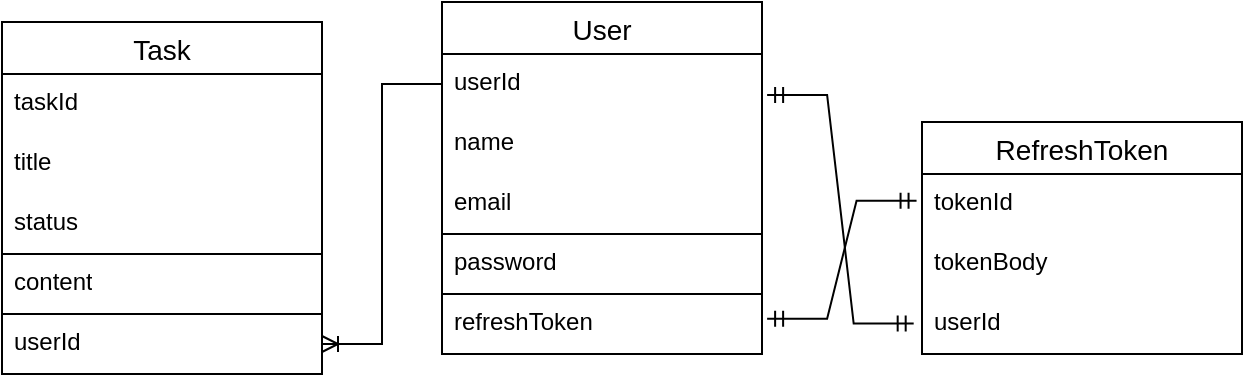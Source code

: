 <mxfile version="24.3.1" type="device">
  <diagram name="Страница — 1" id="KIvKeU64tK2ndb9iEQZ6">
    <mxGraphModel dx="951" dy="541" grid="1" gridSize="10" guides="1" tooltips="1" connect="1" arrows="1" fold="1" page="1" pageScale="1" pageWidth="827" pageHeight="1169" math="0" shadow="0">
      <root>
        <mxCell id="0" />
        <mxCell id="1" parent="0" />
        <mxCell id="ZE5Q8cNiFLXoDyybBPEV-1" value="User" style="swimlane;fontStyle=0;childLayout=stackLayout;horizontal=1;startSize=26;horizontalStack=0;resizeParent=1;resizeParentMax=0;resizeLast=0;collapsible=1;marginBottom=0;align=center;fontSize=14;" vertex="1" parent="1">
          <mxGeometry x="330" y="350" width="160" height="116" as="geometry" />
        </mxCell>
        <mxCell id="ZE5Q8cNiFLXoDyybBPEV-2" value="userId" style="text;strokeColor=none;fillColor=none;spacingLeft=4;spacingRight=4;overflow=hidden;rotatable=0;points=[[0,0.5],[1,0.5]];portConstraint=eastwest;fontSize=12;whiteSpace=wrap;html=1;" vertex="1" parent="ZE5Q8cNiFLXoDyybBPEV-1">
          <mxGeometry y="26" width="160" height="30" as="geometry" />
        </mxCell>
        <mxCell id="ZE5Q8cNiFLXoDyybBPEV-3" value="name" style="text;strokeColor=none;fillColor=none;spacingLeft=4;spacingRight=4;overflow=hidden;rotatable=0;points=[[0,0.5],[1,0.5]];portConstraint=eastwest;fontSize=12;whiteSpace=wrap;html=1;" vertex="1" parent="ZE5Q8cNiFLXoDyybBPEV-1">
          <mxGeometry y="56" width="160" height="30" as="geometry" />
        </mxCell>
        <mxCell id="ZE5Q8cNiFLXoDyybBPEV-4" value="email" style="text;strokeColor=none;fillColor=none;spacingLeft=4;spacingRight=4;overflow=hidden;rotatable=0;points=[[0,0.5],[1,0.5]];portConstraint=eastwest;fontSize=12;whiteSpace=wrap;html=1;" vertex="1" parent="ZE5Q8cNiFLXoDyybBPEV-1">
          <mxGeometry y="86" width="160" height="30" as="geometry" />
        </mxCell>
        <mxCell id="ZE5Q8cNiFLXoDyybBPEV-5" value="password" style="text;strokeColor=default;fillColor=none;spacingLeft=4;spacingRight=4;overflow=hidden;rotatable=0;points=[[0,0.5],[1,0.5]];portConstraint=eastwest;fontSize=12;whiteSpace=wrap;html=1;" vertex="1" parent="1">
          <mxGeometry x="330" y="466" width="160" height="30" as="geometry" />
        </mxCell>
        <mxCell id="ZE5Q8cNiFLXoDyybBPEV-6" value="refreshToken" style="text;strokeColor=default;fillColor=none;spacingLeft=4;spacingRight=4;overflow=hidden;rotatable=0;points=[[0,0.5],[1,0.5]];portConstraint=eastwest;fontSize=12;whiteSpace=wrap;html=1;" vertex="1" parent="1">
          <mxGeometry x="330" y="496" width="160" height="30" as="geometry" />
        </mxCell>
        <mxCell id="ZE5Q8cNiFLXoDyybBPEV-7" value="RefreshToken" style="swimlane;fontStyle=0;childLayout=stackLayout;horizontal=1;startSize=26;horizontalStack=0;resizeParent=1;resizeParentMax=0;resizeLast=0;collapsible=1;marginBottom=0;align=center;fontSize=14;" vertex="1" parent="1">
          <mxGeometry x="570" y="410" width="160" height="116" as="geometry" />
        </mxCell>
        <mxCell id="ZE5Q8cNiFLXoDyybBPEV-8" value="tokenId" style="text;strokeColor=none;fillColor=none;spacingLeft=4;spacingRight=4;overflow=hidden;rotatable=0;points=[[0,0.5],[1,0.5]];portConstraint=eastwest;fontSize=12;whiteSpace=wrap;html=1;" vertex="1" parent="ZE5Q8cNiFLXoDyybBPEV-7">
          <mxGeometry y="26" width="160" height="30" as="geometry" />
        </mxCell>
        <mxCell id="ZE5Q8cNiFLXoDyybBPEV-9" value="tokenBody" style="text;strokeColor=none;fillColor=none;spacingLeft=4;spacingRight=4;overflow=hidden;rotatable=0;points=[[0,0.5],[1,0.5]];portConstraint=eastwest;fontSize=12;whiteSpace=wrap;html=1;" vertex="1" parent="ZE5Q8cNiFLXoDyybBPEV-7">
          <mxGeometry y="56" width="160" height="30" as="geometry" />
        </mxCell>
        <mxCell id="ZE5Q8cNiFLXoDyybBPEV-10" value="userId" style="text;strokeColor=none;fillColor=none;spacingLeft=4;spacingRight=4;overflow=hidden;rotatable=0;points=[[0,0.5],[1,0.5]];portConstraint=eastwest;fontSize=12;whiteSpace=wrap;html=1;" vertex="1" parent="ZE5Q8cNiFLXoDyybBPEV-7">
          <mxGeometry y="86" width="160" height="30" as="geometry" />
        </mxCell>
        <mxCell id="ZE5Q8cNiFLXoDyybBPEV-11" value="" style="edgeStyle=entityRelationEdgeStyle;fontSize=12;html=1;endArrow=ERmandOne;startArrow=ERmandOne;rounded=0;exitX=1.016;exitY=0.683;exitDx=0;exitDy=0;exitPerimeter=0;entryX=-0.026;entryY=0.492;entryDx=0;entryDy=0;entryPerimeter=0;" edge="1" parent="1" source="ZE5Q8cNiFLXoDyybBPEV-2" target="ZE5Q8cNiFLXoDyybBPEV-10">
          <mxGeometry width="100" height="100" relative="1" as="geometry">
            <mxPoint x="470" y="480" as="sourcePoint" />
            <mxPoint x="570" y="380" as="targetPoint" />
          </mxGeometry>
        </mxCell>
        <mxCell id="ZE5Q8cNiFLXoDyybBPEV-12" value="" style="edgeStyle=entityRelationEdgeStyle;fontSize=12;html=1;endArrow=ERmandOne;startArrow=ERmandOne;rounded=0;exitX=1.016;exitY=0.413;exitDx=0;exitDy=0;exitPerimeter=0;entryX=-0.017;entryY=0.444;entryDx=0;entryDy=0;entryPerimeter=0;" edge="1" parent="1" source="ZE5Q8cNiFLXoDyybBPEV-6" target="ZE5Q8cNiFLXoDyybBPEV-8">
          <mxGeometry width="100" height="100" relative="1" as="geometry">
            <mxPoint x="470" y="480" as="sourcePoint" />
            <mxPoint x="570" y="380" as="targetPoint" />
          </mxGeometry>
        </mxCell>
        <mxCell id="ZE5Q8cNiFLXoDyybBPEV-13" value="Task" style="swimlane;fontStyle=0;childLayout=stackLayout;horizontal=1;startSize=26;horizontalStack=0;resizeParent=1;resizeParentMax=0;resizeLast=0;collapsible=1;marginBottom=0;align=center;fontSize=14;" vertex="1" parent="1">
          <mxGeometry x="110" y="360" width="160" height="116" as="geometry" />
        </mxCell>
        <mxCell id="ZE5Q8cNiFLXoDyybBPEV-14" value="taskId" style="text;strokeColor=none;fillColor=none;spacingLeft=4;spacingRight=4;overflow=hidden;rotatable=0;points=[[0,0.5],[1,0.5]];portConstraint=eastwest;fontSize=12;whiteSpace=wrap;html=1;" vertex="1" parent="ZE5Q8cNiFLXoDyybBPEV-13">
          <mxGeometry y="26" width="160" height="30" as="geometry" />
        </mxCell>
        <mxCell id="ZE5Q8cNiFLXoDyybBPEV-15" value="title" style="text;strokeColor=none;fillColor=none;spacingLeft=4;spacingRight=4;overflow=hidden;rotatable=0;points=[[0,0.5],[1,0.5]];portConstraint=eastwest;fontSize=12;whiteSpace=wrap;html=1;" vertex="1" parent="ZE5Q8cNiFLXoDyybBPEV-13">
          <mxGeometry y="56" width="160" height="30" as="geometry" />
        </mxCell>
        <mxCell id="ZE5Q8cNiFLXoDyybBPEV-16" value="status&lt;span style=&quot;color: rgba(0, 0, 0, 0); font-family: monospace; font-size: 0px; text-wrap: nowrap;&quot;&gt;%3CmxGraphModel%3E%3Croot%3E%3CmxCell%20id%3D%220%22%2F%3E%3CmxCell%20id%3D%221%22%20parent%3D%220%22%2F%3E%3CmxCell%20id%3D%222%22%20value%3D%22email%22%20style%3D%22text%3BstrokeColor%3Dnone%3BfillColor%3Dnone%3BspacingLeft%3D4%3BspacingRight%3D4%3Boverflow%3Dhidden%3Brotatable%3D0%3Bpoints%3D%5B%5B0%2C0.5%5D%2C%5B1%2C0.5%5D%5D%3BportConstraint%3Deastwest%3BfontSize%3D12%3BwhiteSpace%3Dwrap%3Bhtml%3D1%3B%22%20vertex%3D%221%22%20parent%3D%221%22%3E%3CmxGeometry%20x%3D%22330%22%20y%3D%22436%22%20width%3D%22160%22%20height%3D%2230%22%20as%3D%22geometry%22%2F%3E%3C%2FmxCell%3E%3C%2Froot%3E%3C%2FmxGraphModel%3E&lt;/span&gt;" style="text;strokeColor=none;fillColor=none;spacingLeft=4;spacingRight=4;overflow=hidden;rotatable=0;points=[[0,0.5],[1,0.5]];portConstraint=eastwest;fontSize=12;whiteSpace=wrap;html=1;" vertex="1" parent="ZE5Q8cNiFLXoDyybBPEV-13">
          <mxGeometry y="86" width="160" height="30" as="geometry" />
        </mxCell>
        <mxCell id="ZE5Q8cNiFLXoDyybBPEV-17" value="content" style="text;strokeColor=default;fillColor=none;spacingLeft=4;spacingRight=4;overflow=hidden;rotatable=0;points=[[0,0.5],[1,0.5]];portConstraint=eastwest;fontSize=12;whiteSpace=wrap;html=1;" vertex="1" parent="1">
          <mxGeometry x="110" y="476" width="160" height="30" as="geometry" />
        </mxCell>
        <mxCell id="ZE5Q8cNiFLXoDyybBPEV-18" value="userId" style="text;strokeColor=default;fillColor=none;spacingLeft=4;spacingRight=4;overflow=hidden;rotatable=0;points=[[0,0.5],[1,0.5]];portConstraint=eastwest;fontSize=12;whiteSpace=wrap;html=1;" vertex="1" parent="1">
          <mxGeometry x="110" y="506" width="160" height="30" as="geometry" />
        </mxCell>
        <mxCell id="ZE5Q8cNiFLXoDyybBPEV-19" value="" style="edgeStyle=entityRelationEdgeStyle;fontSize=12;html=1;endArrow=ERoneToMany;rounded=0;exitX=0;exitY=0.5;exitDx=0;exitDy=0;entryX=1;entryY=0.5;entryDx=0;entryDy=0;" edge="1" parent="1" source="ZE5Q8cNiFLXoDyybBPEV-2" target="ZE5Q8cNiFLXoDyybBPEV-18">
          <mxGeometry width="100" height="100" relative="1" as="geometry">
            <mxPoint x="380" y="650" as="sourcePoint" />
            <mxPoint x="480" y="550" as="targetPoint" />
          </mxGeometry>
        </mxCell>
      </root>
    </mxGraphModel>
  </diagram>
</mxfile>
